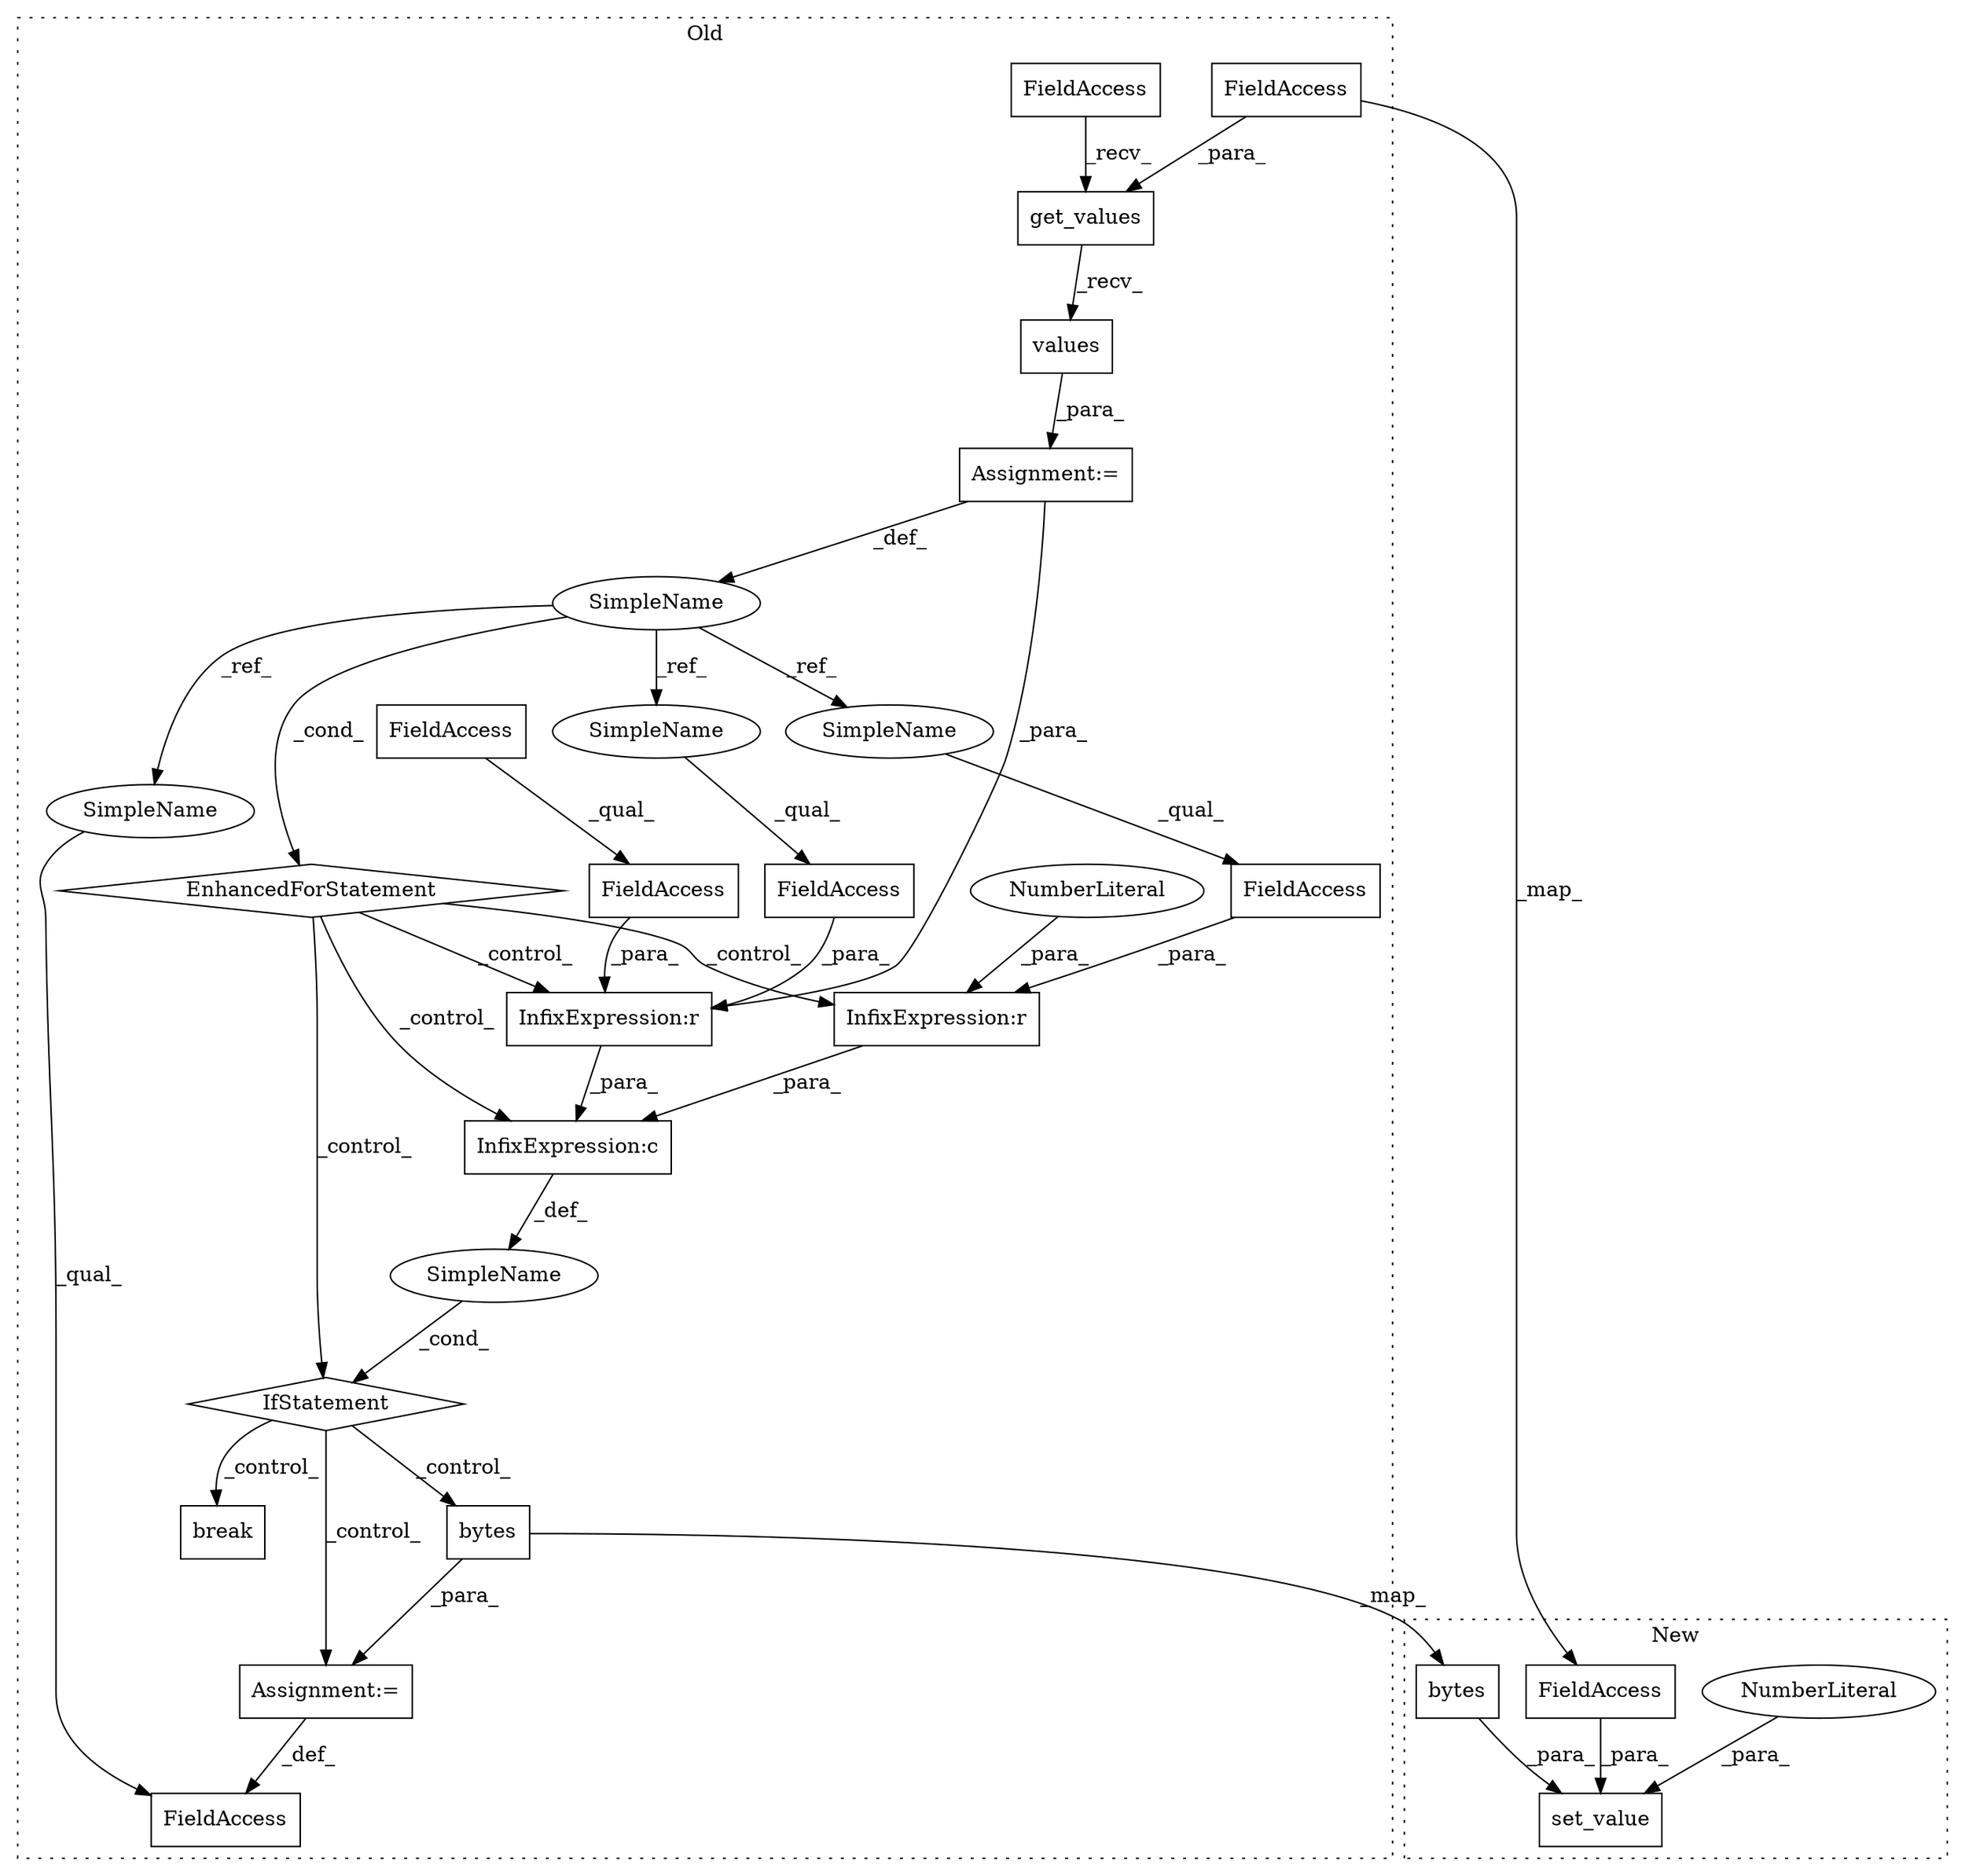 digraph G {
subgraph cluster0 {
1 [label="break" a="10" s="8756" l="6" shape="box"];
3 [label="get_values" a="32" s="8531,8581" l="11,1" shape="box"];
4 [label="SimpleName" a="42" s="8512" l="5" shape="ellipse"];
5 [label="EnhancedForStatement" a="70" s="8443,8591" l="57,2" shape="diamond"];
6 [label="values" a="32" s="8583" l="8" shape="box"];
7 [label="InfixExpression:r" a="27" s="8687" l="4" shape="box"];
8 [label="FieldAccess" a="22" s="8520" l="10" shape="box"];
9 [label="SimpleName" a="42" s="" l="" shape="ellipse"];
10 [label="IfStatement" a="25" s="8603,8694" l="4,2" shape="diamond"];
11 [label="FieldAccess" a="22" s="8608" l="19" shape="box"];
12 [label="FieldAccess" a="22" s="8708" l="10" shape="box"];
13 [label="FieldAccess" a="22" s="8676" l="11" shape="box"];
14 [label="Assignment:=" a="7" s="8443,8591" l="57,2" shape="box"];
15 [label="Assignment:=" a="7" s="8718" l="1" shape="box"];
16 [label="FieldAccess" a="22" s="8542" l="39" shape="box"];
19 [label="NumberLiteral" a="34" s="8691" l="2" shape="ellipse"];
20 [label="InfixExpression:r" a="27" s="8627" l="4" shape="box"];
21 [label="InfixExpression:c" a="27" s="8671" l="4" shape="box"];
22 [label="FieldAccess" a="22" s="8631" l="39" shape="box"];
23 [label="FieldAccess" a="22" s="8631" l="11" shape="box"];
25 [label="bytes" a="32" s="8719,8743" l="6,1" shape="box"];
26 [label="SimpleName" a="42" s="8608" l="5" shape="ellipse"];
27 [label="SimpleName" a="42" s="8708" l="5" shape="ellipse"];
28 [label="SimpleName" a="42" s="8676" l="5" shape="ellipse"];
label = "Old";
style="dotted";
}
subgraph cluster1 {
2 [label="set_value" a="32" s="7212,7290" l="10,1" shape="box"];
17 [label="FieldAccess" a="22" s="7222" l="39" shape="box"];
18 [label="NumberLiteral" a="34" s="7262" l="2" shape="ellipse"];
24 [label="bytes" a="32" s="7265,7289" l="6,1" shape="box"];
label = "New";
style="dotted";
}
3 -> 6 [label="_recv_"];
4 -> 5 [label="_cond_"];
4 -> 26 [label="_ref_"];
4 -> 27 [label="_ref_"];
4 -> 28 [label="_ref_"];
5 -> 10 [label="_control_"];
5 -> 21 [label="_control_"];
5 -> 20 [label="_control_"];
5 -> 7 [label="_control_"];
6 -> 14 [label="_para_"];
7 -> 21 [label="_para_"];
8 -> 3 [label="_recv_"];
9 -> 10 [label="_cond_"];
10 -> 15 [label="_control_"];
10 -> 1 [label="_control_"];
10 -> 25 [label="_control_"];
11 -> 20 [label="_para_"];
13 -> 7 [label="_para_"];
14 -> 4 [label="_def_"];
14 -> 20 [label="_para_"];
15 -> 12 [label="_def_"];
16 -> 3 [label="_para_"];
16 -> 17 [label="_map_"];
17 -> 2 [label="_para_"];
18 -> 2 [label="_para_"];
19 -> 7 [label="_para_"];
20 -> 21 [label="_para_"];
21 -> 9 [label="_def_"];
22 -> 20 [label="_para_"];
23 -> 22 [label="_qual_"];
24 -> 2 [label="_para_"];
25 -> 15 [label="_para_"];
25 -> 24 [label="_map_"];
26 -> 11 [label="_qual_"];
27 -> 12 [label="_qual_"];
28 -> 13 [label="_qual_"];
}